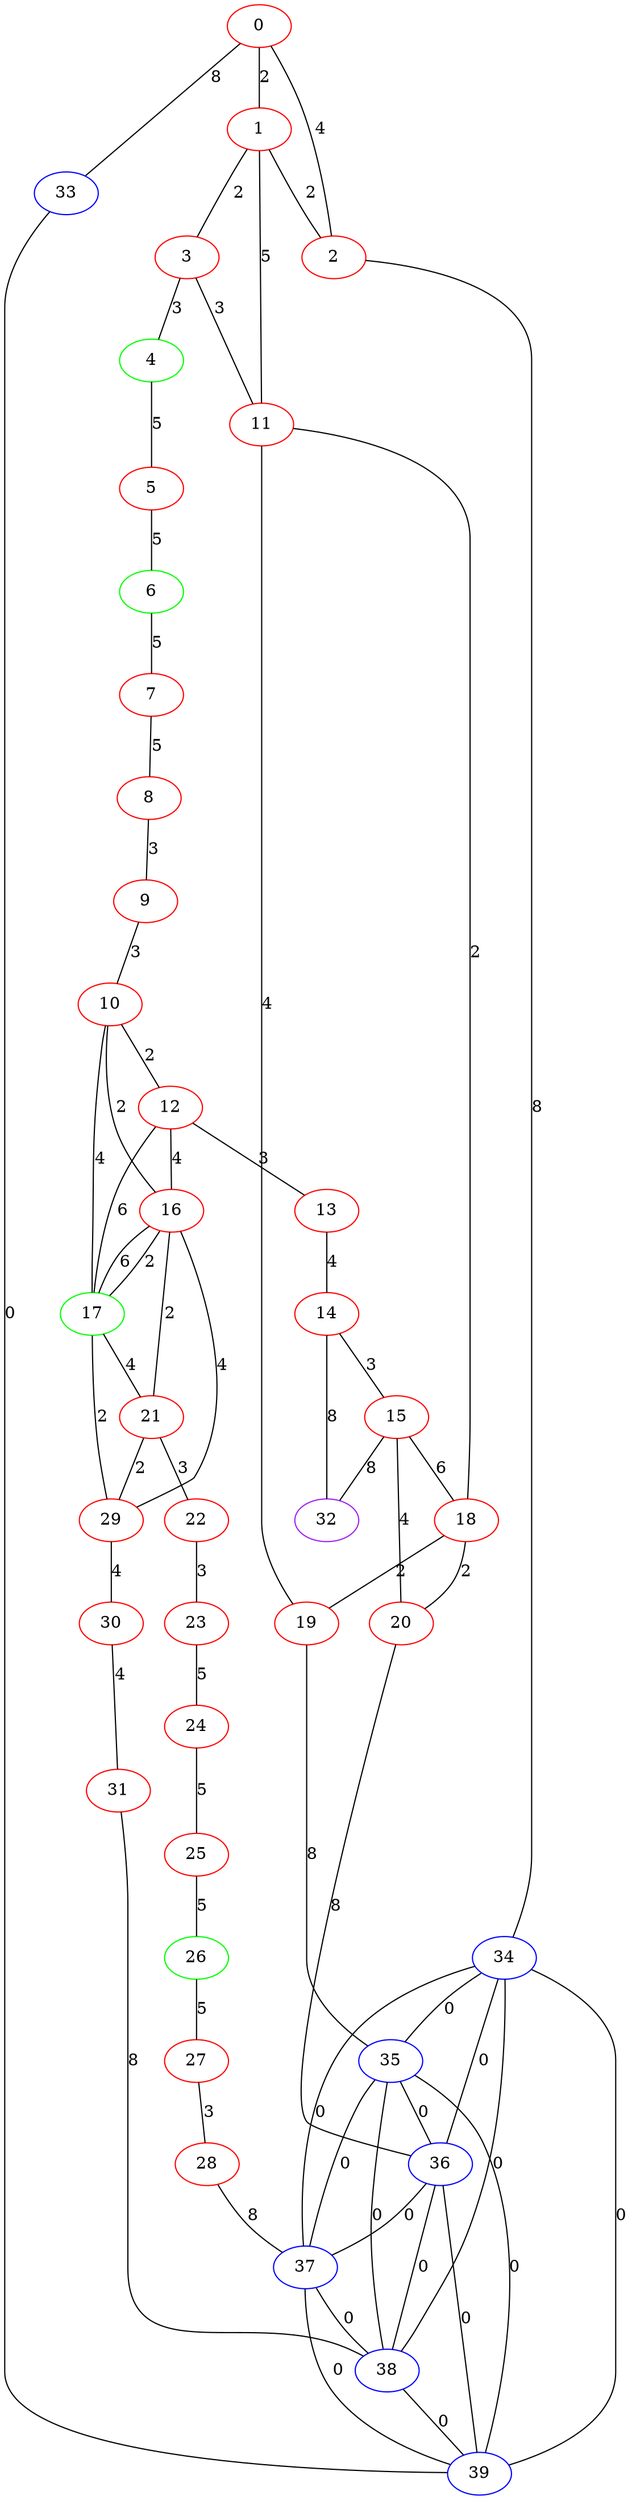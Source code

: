 graph "" {
0 [color=red, weight=1];
1 [color=red, weight=1];
2 [color=red, weight=1];
3 [color=red, weight=1];
4 [color=green, weight=2];
5 [color=red, weight=1];
6 [color=green, weight=2];
7 [color=red, weight=1];
8 [color=red, weight=1];
9 [color=red, weight=1];
10 [color=red, weight=1];
11 [color=red, weight=1];
12 [color=red, weight=1];
13 [color=red, weight=1];
14 [color=red, weight=1];
15 [color=red, weight=1];
16 [color=red, weight=1];
17 [color=green, weight=2];
18 [color=red, weight=1];
19 [color=red, weight=1];
20 [color=red, weight=1];
21 [color=red, weight=1];
22 [color=red, weight=1];
23 [color=red, weight=1];
24 [color=red, weight=1];
25 [color=red, weight=1];
26 [color=green, weight=2];
27 [color=red, weight=1];
28 [color=red, weight=1];
29 [color=red, weight=1];
30 [color=red, weight=1];
31 [color=red, weight=1];
32 [color=purple, weight=4];
33 [color=blue, weight=3];
34 [color=blue, weight=3];
35 [color=blue, weight=3];
36 [color=blue, weight=3];
37 [color=blue, weight=3];
38 [color=blue, weight=3];
39 [color=blue, weight=3];
0 -- 1  [key=0, label=2];
0 -- 2  [key=0, label=4];
0 -- 33  [key=0, label=8];
1 -- 11  [key=0, label=5];
1 -- 2  [key=0, label=2];
1 -- 3  [key=0, label=2];
2 -- 34  [key=0, label=8];
3 -- 11  [key=0, label=3];
3 -- 4  [key=0, label=3];
4 -- 5  [key=0, label=5];
5 -- 6  [key=0, label=5];
6 -- 7  [key=0, label=5];
7 -- 8  [key=0, label=5];
8 -- 9  [key=0, label=3];
9 -- 10  [key=0, label=3];
10 -- 16  [key=0, label=2];
10 -- 12  [key=0, label=2];
10 -- 17  [key=0, label=4];
11 -- 18  [key=0, label=2];
11 -- 19  [key=0, label=4];
12 -- 16  [key=0, label=4];
12 -- 17  [key=0, label=6];
12 -- 13  [key=0, label=3];
13 -- 14  [key=0, label=4];
14 -- 32  [key=0, label=8];
14 -- 15  [key=0, label=3];
15 -- 32  [key=0, label=8];
15 -- 18  [key=0, label=6];
15 -- 20  [key=0, label=4];
16 -- 17  [key=0, label=6];
16 -- 17  [key=1, label=2];
16 -- 21  [key=0, label=2];
16 -- 29  [key=0, label=4];
17 -- 21  [key=0, label=4];
17 -- 29  [key=0, label=2];
18 -- 19  [key=0, label=2];
18 -- 20  [key=0, label=2];
19 -- 35  [key=0, label=8];
20 -- 36  [key=0, label=8];
21 -- 29  [key=0, label=2];
21 -- 22  [key=0, label=3];
22 -- 23  [key=0, label=3];
23 -- 24  [key=0, label=5];
24 -- 25  [key=0, label=5];
25 -- 26  [key=0, label=5];
26 -- 27  [key=0, label=5];
27 -- 28  [key=0, label=3];
28 -- 37  [key=0, label=8];
29 -- 30  [key=0, label=4];
30 -- 31  [key=0, label=4];
31 -- 38  [key=0, label=8];
33 -- 39  [key=0, label=0];
34 -- 35  [key=0, label=0];
34 -- 36  [key=0, label=0];
34 -- 37  [key=0, label=0];
34 -- 38  [key=0, label=0];
34 -- 39  [key=0, label=0];
35 -- 36  [key=0, label=0];
35 -- 37  [key=0, label=0];
35 -- 38  [key=0, label=0];
35 -- 39  [key=0, label=0];
36 -- 37  [key=0, label=0];
36 -- 38  [key=0, label=0];
36 -- 39  [key=0, label=0];
37 -- 38  [key=0, label=0];
37 -- 39  [key=0, label=0];
38 -- 39  [key=0, label=0];
}
